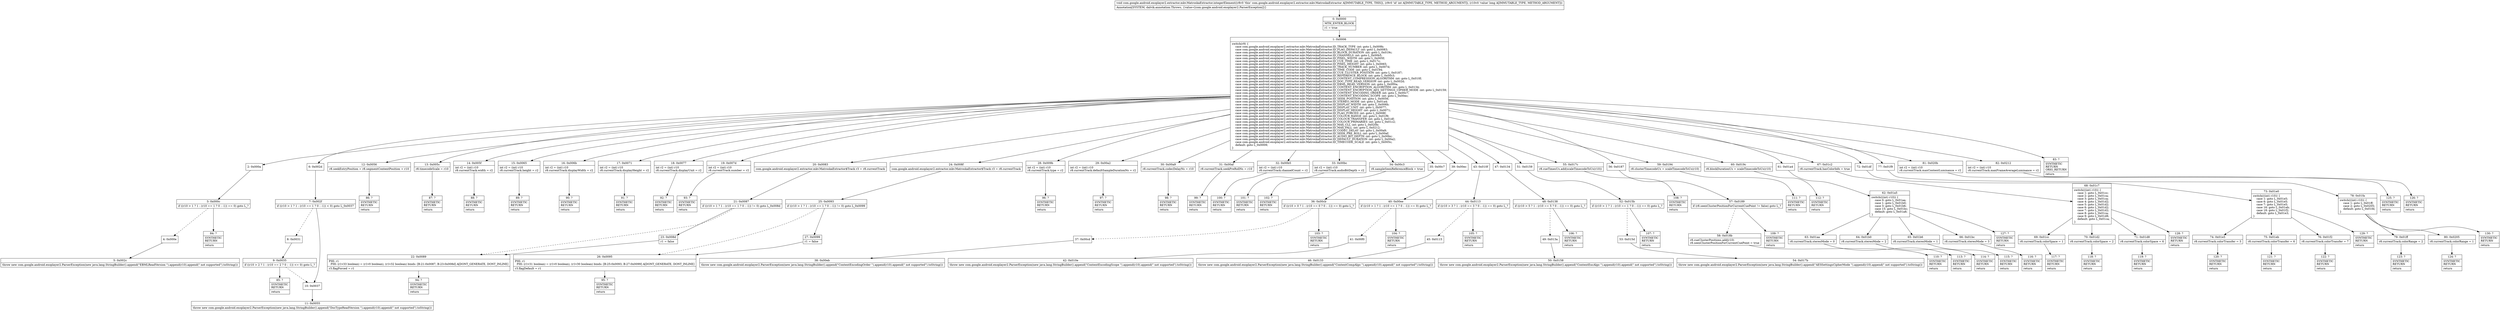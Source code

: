 digraph "CFG forcom.google.android.exoplayer2.extractor.mkv.MatroskaExtractor.integerElement(IJ)V" {
Node_0 [shape=record,label="{0\:\ 0x0000|MTH_ENTER_BLOCK\l|r1 = true\l}"];
Node_1 [shape=record,label="{1\:\ 0x0006|switch(r9) \{\l    case com.google.android.exoplayer2.extractor.mkv.MatroskaExtractor.ID_TRACK_TYPE :int: goto L_0x009b;\l    case com.google.android.exoplayer2.extractor.mkv.MatroskaExtractor.ID_FLAG_DEFAULT :int: goto L_0x0083;\l    case com.google.android.exoplayer2.extractor.mkv.MatroskaExtractor.ID_BLOCK_DURATION :int: goto L_0x019c;\l    case com.google.android.exoplayer2.extractor.mkv.MatroskaExtractor.ID_CHANNELS :int: goto L_0x00b5;\l    case com.google.android.exoplayer2.extractor.mkv.MatroskaExtractor.ID_PIXEL_WIDTH :int: goto L_0x005f;\l    case com.google.android.exoplayer2.extractor.mkv.MatroskaExtractor.ID_CUE_TIME :int: goto L_0x017c;\l    case com.google.android.exoplayer2.extractor.mkv.MatroskaExtractor.ID_PIXEL_HEIGHT :int: goto L_0x0065;\l    case com.google.android.exoplayer2.extractor.mkv.MatroskaExtractor.ID_TRACK_NUMBER :int: goto L_0x007d;\l    case com.google.android.exoplayer2.extractor.mkv.MatroskaExtractor.ID_TIME_CODE :int: goto L_0x0194;\l    case com.google.android.exoplayer2.extractor.mkv.MatroskaExtractor.ID_CUE_CLUSTER_POSITION :int: goto L_0x0187;\l    case com.google.android.exoplayer2.extractor.mkv.MatroskaExtractor.ID_REFERENCE_BLOCK :int: goto L_0x00c3;\l    case com.google.android.exoplayer2.extractor.mkv.MatroskaExtractor.ID_CONTENT_COMPRESSION_ALGORITHM :int: goto L_0x010f;\l    case com.google.android.exoplayer2.extractor.mkv.MatroskaExtractor.ID_DOC_TYPE_READ_VERSION :int: goto L_0x002d;\l    case com.google.android.exoplayer2.extractor.mkv.MatroskaExtractor.ID_EBML_READ_VERSION :int: goto L_0x000a;\l    case com.google.android.exoplayer2.extractor.mkv.MatroskaExtractor.ID_CONTENT_ENCRYPTION_ALGORITHM :int: goto L_0x0134;\l    case com.google.android.exoplayer2.extractor.mkv.MatroskaExtractor.ID_CONTENT_ENCRYPTION_AES_SETTINGS_CIPHER_MODE :int: goto L_0x0159;\l    case com.google.android.exoplayer2.extractor.mkv.MatroskaExtractor.ID_CONTENT_ENCODING_ORDER :int: goto L_0x00c7;\l    case com.google.android.exoplayer2.extractor.mkv.MatroskaExtractor.ID_CONTENT_ENCODING_SCOPE :int: goto L_0x00ec;\l    case com.google.android.exoplayer2.extractor.mkv.MatroskaExtractor.ID_SEEK_POSITION :int: goto L_0x0056;\l    case com.google.android.exoplayer2.extractor.mkv.MatroskaExtractor.ID_STEREO_MODE :int: goto L_0x01a4;\l    case com.google.android.exoplayer2.extractor.mkv.MatroskaExtractor.ID_DISPLAY_WIDTH :int: goto L_0x006b;\l    case com.google.android.exoplayer2.extractor.mkv.MatroskaExtractor.ID_DISPLAY_UNIT :int: goto L_0x0077;\l    case com.google.android.exoplayer2.extractor.mkv.MatroskaExtractor.ID_DISPLAY_HEIGHT :int: goto L_0x0071;\l    case com.google.android.exoplayer2.extractor.mkv.MatroskaExtractor.ID_FLAG_FORCED :int: goto L_0x008f;\l    case com.google.android.exoplayer2.extractor.mkv.MatroskaExtractor.ID_COLOUR_RANGE :int: goto L_0x01f9;\l    case com.google.android.exoplayer2.extractor.mkv.MatroskaExtractor.ID_COLOUR_TRANSFER :int: goto L_0x01df;\l    case com.google.android.exoplayer2.extractor.mkv.MatroskaExtractor.ID_COLOUR_PRIMARIES :int: goto L_0x01c2;\l    case com.google.android.exoplayer2.extractor.mkv.MatroskaExtractor.ID_MAX_CLL :int: goto L_0x020b;\l    case com.google.android.exoplayer2.extractor.mkv.MatroskaExtractor.ID_MAX_FALL :int: goto L_0x0212;\l    case com.google.android.exoplayer2.extractor.mkv.MatroskaExtractor.ID_CODEC_DELAY :int: goto L_0x00a9;\l    case com.google.android.exoplayer2.extractor.mkv.MatroskaExtractor.ID_SEEK_PRE_ROLL :int: goto L_0x00af;\l    case com.google.android.exoplayer2.extractor.mkv.MatroskaExtractor.ID_AUDIO_BIT_DEPTH :int: goto L_0x00bc;\l    case com.google.android.exoplayer2.extractor.mkv.MatroskaExtractor.ID_DEFAULT_DURATION :int: goto L_0x00a2;\l    case com.google.android.exoplayer2.extractor.mkv.MatroskaExtractor.ID_TIMECODE_SCALE :int: goto L_0x005c;\l    default: goto L_0x0009;\l\}\l}"];
Node_2 [shape=record,label="{2\:\ 0x000a}"];
Node_3 [shape=record,label="{3\:\ 0x000c|if ((r10 \> 1 ? 1 : (r10 == 1 ? 0 : \-1)) == 0) goto L_?\l}"];
Node_4 [shape=record,label="{4\:\ 0x000e}"];
Node_5 [shape=record,label="{5\:\ 0x002c|throw new com.google.android.exoplayer2.ParserException(new java.lang.StringBuilder().append(\"EBMLReadVersion \").append(r10).append(\" not supported\").toString())\l}"];
Node_6 [shape=record,label="{6\:\ 0x002d}"];
Node_7 [shape=record,label="{7\:\ 0x002f|if ((r10 \> 1 ? 1 : (r10 == 1 ? 0 : \-1)) \< 0) goto L_0x0037\l}"];
Node_8 [shape=record,label="{8\:\ 0x0031}"];
Node_9 [shape=record,label="{9\:\ 0x0035|if ((r10 \> 2 ? 1 : (r10 == 2 ? 0 : \-1)) \<= 0) goto L_?\l}"];
Node_10 [shape=record,label="{10\:\ 0x0037}"];
Node_11 [shape=record,label="{11\:\ 0x0055|throw new com.google.android.exoplayer2.ParserException(new java.lang.StringBuilder().append(\"DocTypeReadVersion \").append(r10).append(\" not supported\").toString())\l}"];
Node_12 [shape=record,label="{12\:\ 0x0056|r8.seekEntryPosition = r8.segmentContentPosition + r10\l}"];
Node_13 [shape=record,label="{13\:\ 0x005c|r8.timecodeScale = r10\l}"];
Node_14 [shape=record,label="{14\:\ 0x005f|int r2 = (int) r10\lr8.currentTrack.width = r2\l}"];
Node_15 [shape=record,label="{15\:\ 0x0065|int r2 = (int) r10\lr8.currentTrack.height = r2\l}"];
Node_16 [shape=record,label="{16\:\ 0x006b|int r2 = (int) r10\lr8.currentTrack.displayWidth = r2\l}"];
Node_17 [shape=record,label="{17\:\ 0x0071|int r2 = (int) r10\lr8.currentTrack.displayHeight = r2\l}"];
Node_18 [shape=record,label="{18\:\ 0x0077|int r2 = (int) r10\lr8.currentTrack.displayUnit = r2\l}"];
Node_19 [shape=record,label="{19\:\ 0x007d|int r2 = (int) r10\lr8.currentTrack.number = r2\l}"];
Node_20 [shape=record,label="{20\:\ 0x0083|com.google.android.exoplayer2.extractor.mkv.MatroskaExtractor$Track r3 = r8.currentTrack\l}"];
Node_21 [shape=record,label="{21\:\ 0x0087|if ((r10 \> 1 ? 1 : (r10 == 1 ? 0 : \-1)) != 0) goto L_0x008d\l}"];
Node_22 [shape=record,label="{22\:\ 0x0089|PHI: r1 \l  PHI: (r1v33 boolean) = (r1v0 boolean), (r1v32 boolean) binds: [B:21:0x0087, B:23:0x008d] A[DONT_GENERATE, DONT_INLINE]\l|r3.flagForced = r1\l}"];
Node_23 [shape=record,label="{23\:\ 0x008d|r1 = false\l}"];
Node_24 [shape=record,label="{24\:\ 0x008f|com.google.android.exoplayer2.extractor.mkv.MatroskaExtractor$Track r3 = r8.currentTrack\l}"];
Node_25 [shape=record,label="{25\:\ 0x0093|if ((r10 \> 1 ? 1 : (r10 == 1 ? 0 : \-1)) != 0) goto L_0x0099\l}"];
Node_26 [shape=record,label="{26\:\ 0x0095|PHI: r1 \l  PHI: (r1v31 boolean) = (r1v0 boolean), (r1v30 boolean) binds: [B:25:0x0093, B:27:0x0099] A[DONT_GENERATE, DONT_INLINE]\l|r3.flagDefault = r1\l}"];
Node_27 [shape=record,label="{27\:\ 0x0099|r1 = false\l}"];
Node_28 [shape=record,label="{28\:\ 0x009b|int r2 = (int) r10\lr8.currentTrack.type = r2\l}"];
Node_29 [shape=record,label="{29\:\ 0x00a2|int r2 = (int) r10\lr8.currentTrack.defaultSampleDurationNs = r2\l}"];
Node_30 [shape=record,label="{30\:\ 0x00a9|r8.currentTrack.codecDelayNs = r10\l}"];
Node_31 [shape=record,label="{31\:\ 0x00af|r8.currentTrack.seekPreRollNs = r10\l}"];
Node_32 [shape=record,label="{32\:\ 0x00b5|int r2 = (int) r10\lr8.currentTrack.channelCount = r2\l}"];
Node_33 [shape=record,label="{33\:\ 0x00bc|int r2 = (int) r10\lr8.currentTrack.audioBitDepth = r2\l}"];
Node_34 [shape=record,label="{34\:\ 0x00c3|r8.sampleSeenReferenceBlock = true\l}"];
Node_35 [shape=record,label="{35\:\ 0x00c7}"];
Node_36 [shape=record,label="{36\:\ 0x00cb|if ((r10 \> 0 ? 1 : (r10 == 0 ? 0 : \-1)) == 0) goto L_?\l}"];
Node_37 [shape=record,label="{37\:\ 0x00cd}"];
Node_38 [shape=record,label="{38\:\ 0x00eb|throw new com.google.android.exoplayer2.ParserException(new java.lang.StringBuilder().append(\"ContentEncodingOrder \").append(r10).append(\" not supported\").toString())\l}"];
Node_39 [shape=record,label="{39\:\ 0x00ec}"];
Node_40 [shape=record,label="{40\:\ 0x00ee|if ((r10 \> 1 ? 1 : (r10 == 1 ? 0 : \-1)) == 0) goto L_?\l}"];
Node_41 [shape=record,label="{41\:\ 0x00f0}"];
Node_42 [shape=record,label="{42\:\ 0x010e|throw new com.google.android.exoplayer2.ParserException(new java.lang.StringBuilder().append(\"ContentEncodingScope \").append(r10).append(\" not supported\").toString())\l}"];
Node_43 [shape=record,label="{43\:\ 0x010f}"];
Node_44 [shape=record,label="{44\:\ 0x0113|if ((r10 \> 3 ? 1 : (r10 == 3 ? 0 : \-1)) == 0) goto L_?\l}"];
Node_45 [shape=record,label="{45\:\ 0x0115}"];
Node_46 [shape=record,label="{46\:\ 0x0133|throw new com.google.android.exoplayer2.ParserException(new java.lang.StringBuilder().append(\"ContentCompAlgo \").append(r10).append(\" not supported\").toString())\l}"];
Node_47 [shape=record,label="{47\:\ 0x0134}"];
Node_48 [shape=record,label="{48\:\ 0x0138|if ((r10 \> 5 ? 1 : (r10 == 5 ? 0 : \-1)) == 0) goto L_?\l}"];
Node_49 [shape=record,label="{49\:\ 0x013a}"];
Node_50 [shape=record,label="{50\:\ 0x0158|throw new com.google.android.exoplayer2.ParserException(new java.lang.StringBuilder().append(\"ContentEncAlgo \").append(r10).append(\" not supported\").toString())\l}"];
Node_51 [shape=record,label="{51\:\ 0x0159}"];
Node_52 [shape=record,label="{52\:\ 0x015b|if ((r10 \> 1 ? 1 : (r10 == 1 ? 0 : \-1)) == 0) goto L_?\l}"];
Node_53 [shape=record,label="{53\:\ 0x015d}"];
Node_54 [shape=record,label="{54\:\ 0x017b|throw new com.google.android.exoplayer2.ParserException(new java.lang.StringBuilder().append(\"AESSettingsCipherMode \").append(r10).append(\" not supported\").toString())\l}"];
Node_55 [shape=record,label="{55\:\ 0x017c|r8.cueTimesUs.add(scaleTimecodeToUs(r10))\l}"];
Node_56 [shape=record,label="{56\:\ 0x0187}"];
Node_57 [shape=record,label="{57\:\ 0x0189|if (r8.seenClusterPositionForCurrentCuePoint != false) goto L_?\l}"];
Node_58 [shape=record,label="{58\:\ 0x018b|r8.cueClusterPositions.add(r10)\lr8.seenClusterPositionForCurrentCuePoint = true\l}"];
Node_59 [shape=record,label="{59\:\ 0x0194|r8.clusterTimecodeUs = scaleTimecodeToUs(r10)\l}"];
Node_60 [shape=record,label="{60\:\ 0x019c|r8.blockDurationUs = scaleTimecodeToUs(r10)\l}"];
Node_61 [shape=record,label="{61\:\ 0x01a4}"];
Node_62 [shape=record,label="{62\:\ 0x01a5|switch(((int) r10)) \{\l    case 0: goto L_0x01aa;\l    case 1: goto L_0x01b0;\l    case 3: goto L_0x01b6;\l    case 15: goto L_0x01bc;\l    default: goto L_0x01a8;\l\}\l}"];
Node_63 [shape=record,label="{63\:\ 0x01aa|r8.currentTrack.stereoMode = 0\l}"];
Node_64 [shape=record,label="{64\:\ 0x01b0|r8.currentTrack.stereoMode = 2\l}"];
Node_65 [shape=record,label="{65\:\ 0x01b6|r8.currentTrack.stereoMode = 1\l}"];
Node_66 [shape=record,label="{66\:\ 0x01bc|r8.currentTrack.stereoMode = 3\l}"];
Node_67 [shape=record,label="{67\:\ 0x01c2|r8.currentTrack.hasColorInfo = true\l}"];
Node_68 [shape=record,label="{68\:\ 0x01c7|switch(((int) r10)) \{\l    case 1: goto L_0x01cc;\l    case 2: goto L_0x01ca;\l    case 3: goto L_0x01ca;\l    case 4: goto L_0x01d2;\l    case 5: goto L_0x01d2;\l    case 6: goto L_0x01d2;\l    case 7: goto L_0x01d2;\l    case 8: goto L_0x01ca;\l    case 9: goto L_0x01d8;\l    default: goto L_0x01ca;\l\}\l}"];
Node_69 [shape=record,label="{69\:\ 0x01cc|r8.currentTrack.colorSpace = 1\l}"];
Node_70 [shape=record,label="{70\:\ 0x01d2|r8.currentTrack.colorSpace = 2\l}"];
Node_71 [shape=record,label="{71\:\ 0x01d8|r8.currentTrack.colorSpace = 6\l}"];
Node_72 [shape=record,label="{72\:\ 0x01df}"];
Node_73 [shape=record,label="{73\:\ 0x01e0|switch(((int) r10)) \{\l    case 1: goto L_0x01e5;\l    case 6: goto L_0x01e5;\l    case 7: goto L_0x01e5;\l    case 16: goto L_0x01eb;\l    case 18: goto L_0x01f2;\l    default: goto L_0x01e3;\l\}\l}"];
Node_74 [shape=record,label="{74\:\ 0x01e5|r8.currentTrack.colorTransfer = 3\l}"];
Node_75 [shape=record,label="{75\:\ 0x01eb|r8.currentTrack.colorTransfer = 6\l}"];
Node_76 [shape=record,label="{76\:\ 0x01f2|r8.currentTrack.colorTransfer = 7\l}"];
Node_77 [shape=record,label="{77\:\ 0x01f9}"];
Node_78 [shape=record,label="{78\:\ 0x01fa|switch(((int) r10)) \{\l    case 1: goto L_0x01ff;\l    case 2: goto L_0x0205;\l    default: goto L_0x01fd;\l\}\l}"];
Node_79 [shape=record,label="{79\:\ 0x01ff|r8.currentTrack.colorRange = 2\l}"];
Node_80 [shape=record,label="{80\:\ 0x0205|r8.currentTrack.colorRange = 1\l}"];
Node_81 [shape=record,label="{81\:\ 0x020b|int r2 = (int) r10\lr8.currentTrack.maxContentLuminance = r2\l}"];
Node_82 [shape=record,label="{82\:\ 0x0212|int r2 = (int) r10\lr8.currentTrack.maxFrameAverageLuminance = r2\l}"];
Node_83 [shape=record,label="{83\:\ ?|SYNTHETIC\lRETURN\lORIG_RETURN\l|return\l}"];
Node_84 [shape=record,label="{84\:\ ?|SYNTHETIC\lRETURN\l|return\l}"];
Node_85 [shape=record,label="{85\:\ ?|SYNTHETIC\lRETURN\l|return\l}"];
Node_86 [shape=record,label="{86\:\ ?|SYNTHETIC\lRETURN\l|return\l}"];
Node_87 [shape=record,label="{87\:\ ?|SYNTHETIC\lRETURN\l|return\l}"];
Node_88 [shape=record,label="{88\:\ ?|SYNTHETIC\lRETURN\l|return\l}"];
Node_89 [shape=record,label="{89\:\ ?|SYNTHETIC\lRETURN\l|return\l}"];
Node_90 [shape=record,label="{90\:\ ?|SYNTHETIC\lRETURN\l|return\l}"];
Node_91 [shape=record,label="{91\:\ ?|SYNTHETIC\lRETURN\l|return\l}"];
Node_92 [shape=record,label="{92\:\ ?|SYNTHETIC\lRETURN\l|return\l}"];
Node_93 [shape=record,label="{93\:\ ?|SYNTHETIC\lRETURN\l|return\l}"];
Node_94 [shape=record,label="{94\:\ ?|SYNTHETIC\lRETURN\l|return\l}"];
Node_95 [shape=record,label="{95\:\ ?|SYNTHETIC\lRETURN\l|return\l}"];
Node_96 [shape=record,label="{96\:\ ?|SYNTHETIC\lRETURN\l|return\l}"];
Node_97 [shape=record,label="{97\:\ ?|SYNTHETIC\lRETURN\l|return\l}"];
Node_98 [shape=record,label="{98\:\ ?|SYNTHETIC\lRETURN\l|return\l}"];
Node_99 [shape=record,label="{99\:\ ?|SYNTHETIC\lRETURN\l|return\l}"];
Node_100 [shape=record,label="{100\:\ ?|SYNTHETIC\lRETURN\l|return\l}"];
Node_101 [shape=record,label="{101\:\ ?|SYNTHETIC\lRETURN\l|return\l}"];
Node_102 [shape=record,label="{102\:\ ?|SYNTHETIC\lRETURN\l|return\l}"];
Node_103 [shape=record,label="{103\:\ ?|SYNTHETIC\lRETURN\l|return\l}"];
Node_104 [shape=record,label="{104\:\ ?|SYNTHETIC\lRETURN\l|return\l}"];
Node_105 [shape=record,label="{105\:\ ?|SYNTHETIC\lRETURN\l|return\l}"];
Node_106 [shape=record,label="{106\:\ ?|SYNTHETIC\lRETURN\l|return\l}"];
Node_107 [shape=record,label="{107\:\ ?|SYNTHETIC\lRETURN\l|return\l}"];
Node_108 [shape=record,label="{108\:\ ?|SYNTHETIC\lRETURN\l|return\l}"];
Node_109 [shape=record,label="{109\:\ ?|SYNTHETIC\lRETURN\l|return\l}"];
Node_110 [shape=record,label="{110\:\ ?|SYNTHETIC\lRETURN\l|return\l}"];
Node_111 [shape=record,label="{111\:\ ?|SYNTHETIC\lRETURN\l|return\l}"];
Node_112 [shape=record,label="{112\:\ ?|SYNTHETIC\lRETURN\l|return\l}"];
Node_113 [shape=record,label="{113\:\ ?|SYNTHETIC\lRETURN\l|return\l}"];
Node_114 [shape=record,label="{114\:\ ?|SYNTHETIC\lRETURN\l|return\l}"];
Node_115 [shape=record,label="{115\:\ ?|SYNTHETIC\lRETURN\l|return\l}"];
Node_116 [shape=record,label="{116\:\ ?|SYNTHETIC\lRETURN\l|return\l}"];
Node_117 [shape=record,label="{117\:\ ?|SYNTHETIC\lRETURN\l|return\l}"];
Node_118 [shape=record,label="{118\:\ ?|SYNTHETIC\lRETURN\l|return\l}"];
Node_119 [shape=record,label="{119\:\ ?|SYNTHETIC\lRETURN\l|return\l}"];
Node_120 [shape=record,label="{120\:\ ?|SYNTHETIC\lRETURN\l|return\l}"];
Node_121 [shape=record,label="{121\:\ ?|SYNTHETIC\lRETURN\l|return\l}"];
Node_122 [shape=record,label="{122\:\ ?|SYNTHETIC\lRETURN\l|return\l}"];
Node_123 [shape=record,label="{123\:\ ?|SYNTHETIC\lRETURN\l|return\l}"];
Node_124 [shape=record,label="{124\:\ ?|SYNTHETIC\lRETURN\l|return\l}"];
Node_125 [shape=record,label="{125\:\ ?|SYNTHETIC\lRETURN\l|return\l}"];
Node_126 [shape=record,label="{126\:\ ?|SYNTHETIC\lRETURN\l|return\l}"];
Node_127 [shape=record,label="{127\:\ ?|SYNTHETIC\lRETURN\l|return\l}"];
Node_128 [shape=record,label="{128\:\ ?|SYNTHETIC\lRETURN\l|return\l}"];
Node_129 [shape=record,label="{129\:\ ?|SYNTHETIC\lRETURN\l|return\l}"];
Node_130 [shape=record,label="{130\:\ ?|SYNTHETIC\lRETURN\l|return\l}"];
MethodNode[shape=record,label="{void com.google.android.exoplayer2.extractor.mkv.MatroskaExtractor.integerElement((r8v0 'this' com.google.android.exoplayer2.extractor.mkv.MatroskaExtractor A[IMMUTABLE_TYPE, THIS]), (r9v0 'id' int A[IMMUTABLE_TYPE, METHOD_ARGUMENT]), (r10v0 'value' long A[IMMUTABLE_TYPE, METHOD_ARGUMENT]))  | Annotation[SYSTEM, dalvik.annotation.Throws, \{value=[com.google.android.exoplayer2.ParserException]\}]\l}"];
MethodNode -> Node_0;
Node_0 -> Node_1;
Node_1 -> Node_2;
Node_1 -> Node_6;
Node_1 -> Node_12;
Node_1 -> Node_13;
Node_1 -> Node_14;
Node_1 -> Node_15;
Node_1 -> Node_16;
Node_1 -> Node_17;
Node_1 -> Node_18;
Node_1 -> Node_19;
Node_1 -> Node_20;
Node_1 -> Node_24;
Node_1 -> Node_28;
Node_1 -> Node_29;
Node_1 -> Node_30;
Node_1 -> Node_31;
Node_1 -> Node_32;
Node_1 -> Node_33;
Node_1 -> Node_34;
Node_1 -> Node_35;
Node_1 -> Node_39;
Node_1 -> Node_43;
Node_1 -> Node_47;
Node_1 -> Node_51;
Node_1 -> Node_55;
Node_1 -> Node_56;
Node_1 -> Node_59;
Node_1 -> Node_60;
Node_1 -> Node_61;
Node_1 -> Node_67;
Node_1 -> Node_72;
Node_1 -> Node_77;
Node_1 -> Node_81;
Node_1 -> Node_82;
Node_1 -> Node_83;
Node_2 -> Node_3;
Node_3 -> Node_4[style=dashed];
Node_3 -> Node_84;
Node_4 -> Node_5;
Node_6 -> Node_7;
Node_7 -> Node_8[style=dashed];
Node_7 -> Node_10;
Node_8 -> Node_9;
Node_9 -> Node_10[style=dashed];
Node_9 -> Node_85;
Node_10 -> Node_11;
Node_12 -> Node_86;
Node_13 -> Node_87;
Node_14 -> Node_88;
Node_15 -> Node_89;
Node_16 -> Node_90;
Node_17 -> Node_91;
Node_18 -> Node_92;
Node_19 -> Node_93;
Node_20 -> Node_21;
Node_21 -> Node_22[style=dashed];
Node_21 -> Node_23;
Node_22 -> Node_94;
Node_23 -> Node_22;
Node_24 -> Node_25;
Node_25 -> Node_26[style=dashed];
Node_25 -> Node_27;
Node_26 -> Node_95;
Node_27 -> Node_26;
Node_28 -> Node_96;
Node_29 -> Node_97;
Node_30 -> Node_98;
Node_31 -> Node_99;
Node_32 -> Node_100;
Node_33 -> Node_101;
Node_34 -> Node_102;
Node_35 -> Node_36;
Node_36 -> Node_37[style=dashed];
Node_36 -> Node_103;
Node_37 -> Node_38;
Node_39 -> Node_40;
Node_40 -> Node_41[style=dashed];
Node_40 -> Node_104;
Node_41 -> Node_42;
Node_43 -> Node_44;
Node_44 -> Node_45[style=dashed];
Node_44 -> Node_105;
Node_45 -> Node_46;
Node_47 -> Node_48;
Node_48 -> Node_49[style=dashed];
Node_48 -> Node_106;
Node_49 -> Node_50;
Node_51 -> Node_52;
Node_52 -> Node_53[style=dashed];
Node_52 -> Node_107;
Node_53 -> Node_54;
Node_55 -> Node_108;
Node_56 -> Node_57;
Node_57 -> Node_58[style=dashed];
Node_57 -> Node_109;
Node_58 -> Node_110;
Node_59 -> Node_111;
Node_60 -> Node_112;
Node_61 -> Node_62;
Node_62 -> Node_63;
Node_62 -> Node_64;
Node_62 -> Node_65;
Node_62 -> Node_66;
Node_62 -> Node_127;
Node_63 -> Node_113;
Node_64 -> Node_114;
Node_65 -> Node_115;
Node_66 -> Node_116;
Node_67 -> Node_68;
Node_68 -> Node_69;
Node_68 -> Node_70;
Node_68 -> Node_71;
Node_68 -> Node_128;
Node_69 -> Node_117;
Node_70 -> Node_118;
Node_71 -> Node_119;
Node_72 -> Node_73;
Node_73 -> Node_74;
Node_73 -> Node_75;
Node_73 -> Node_76;
Node_73 -> Node_129;
Node_74 -> Node_120;
Node_75 -> Node_121;
Node_76 -> Node_122;
Node_77 -> Node_78;
Node_78 -> Node_79;
Node_78 -> Node_80;
Node_78 -> Node_130;
Node_79 -> Node_123;
Node_80 -> Node_124;
Node_81 -> Node_125;
Node_82 -> Node_126;
}

